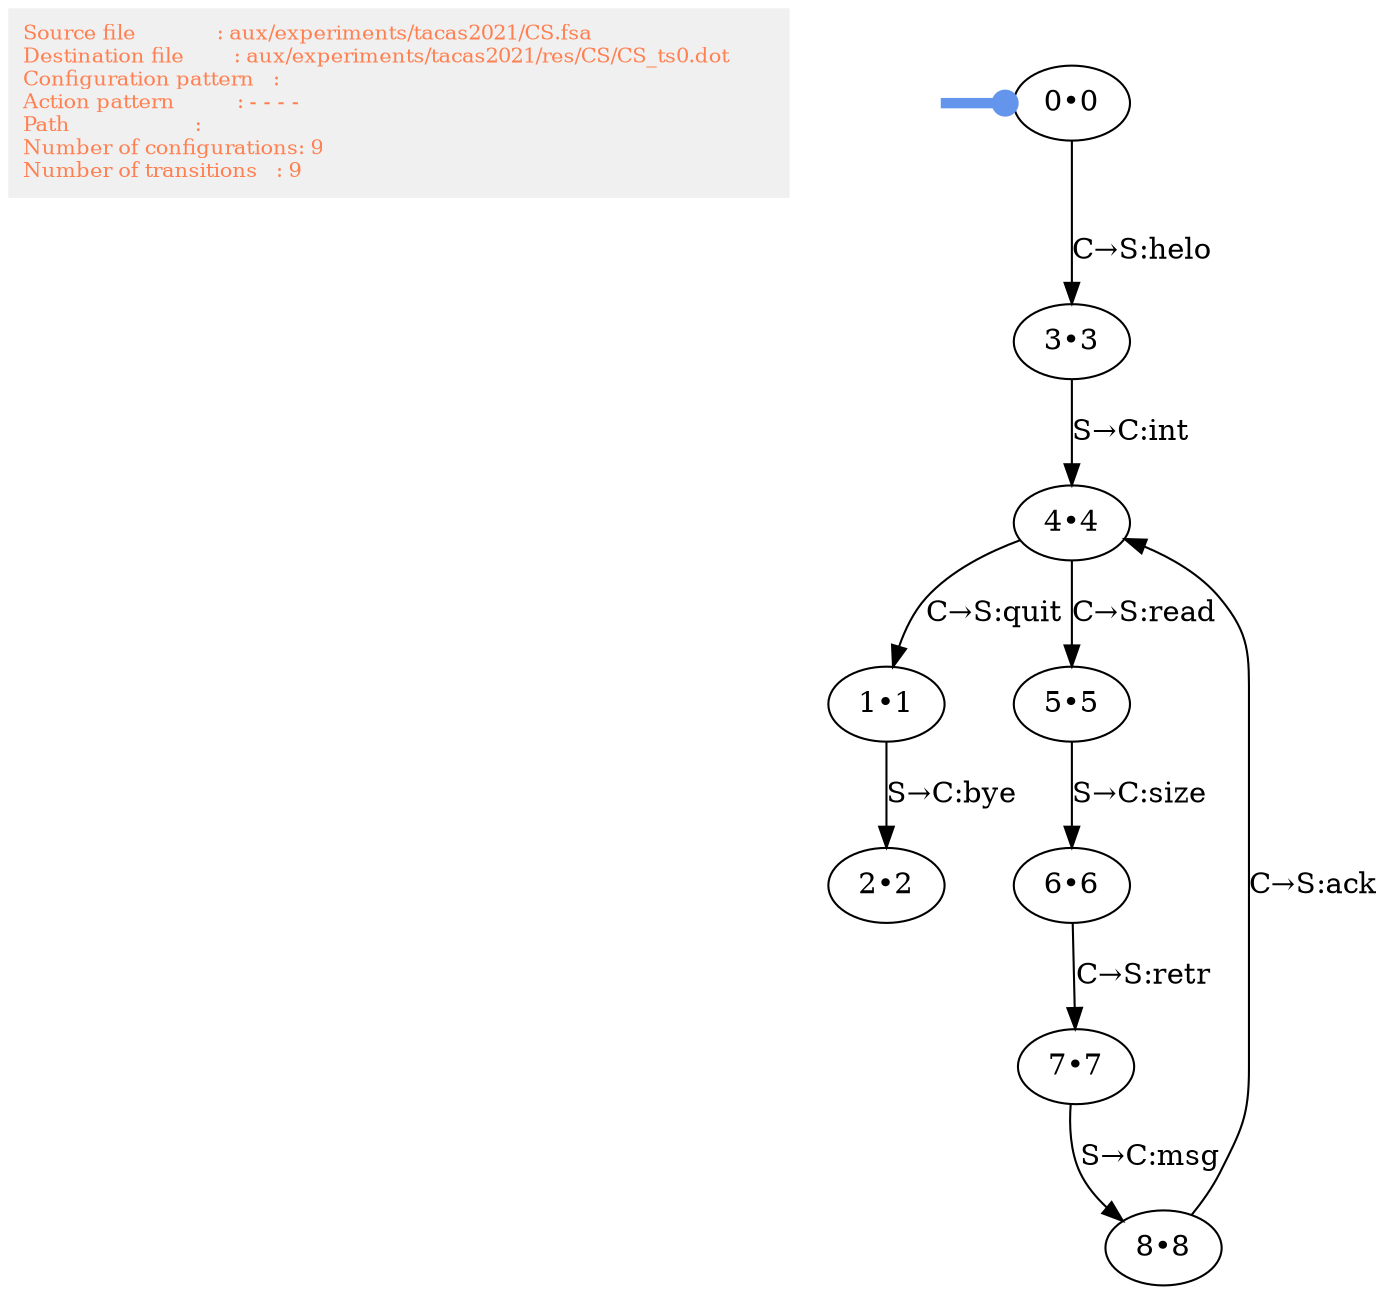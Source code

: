 digraph ICTS {
graph [bgcolor="transparent", bb=10];
subgraph legend {
	#rank = sink;
	Legend [shape=rectangle, penwidth=0, fontsize=10, fillcolor=gray94, style=filled, fontcolor=coral, margin=0.1,
		label="Source file             : aux/experiments/tacas2021/CS.fsa	\lDestination file        : aux/experiments/tacas2021/res/CS/CS_ts0.dot	\lConfiguration pattern   : 	\lAction pattern          : - - - -	\lPath                    : 	\lNumber of configurations: 9	\lNumber of transitions   : 9\l"];
}

subgraph ts{
"__start" [shape = "none"; label="";]
{rank = same "__start" "0_0"}
	"0_0"			[label="0&bull;0"];
	"1_1"			[label="1&bull;1"];
	"2_2"			[label="2&bull;2"];
	"3_3"			[label="3&bull;3"];
	"4_4"			[label="4&bull;4"];
	"5_5"			[label="5&bull;5"];
	"6_6"			[label="6&bull;6"];
	"7_7"			[label="7&bull;7"];
	"8_8"			[label="8&bull;8"];

}{
"__start" -> "0_0" [arrowhead=dot; label=""; penwidth=5; color=cornflowerblue]
	"0_0" -> "3_3"			[label="C&rarr;S:helo"];
	"1_1" -> "2_2"			[label="S&rarr;C:bye"];
	"3_3" -> "4_4"			[label="S&rarr;C:int"];
	"4_4" -> "1_1"			[label="C&rarr;S:quit"];
	"4_4" -> "5_5"			[label="C&rarr;S:read"];
	"5_5" -> "6_6"			[label="S&rarr;C:size"];
	"6_6" -> "7_7"			[label="C&rarr;S:retr"];
	"7_7" -> "8_8"			[label="S&rarr;C:msg"];
	"8_8" -> "4_4"			[label="C&rarr;S:ack"];

}}
